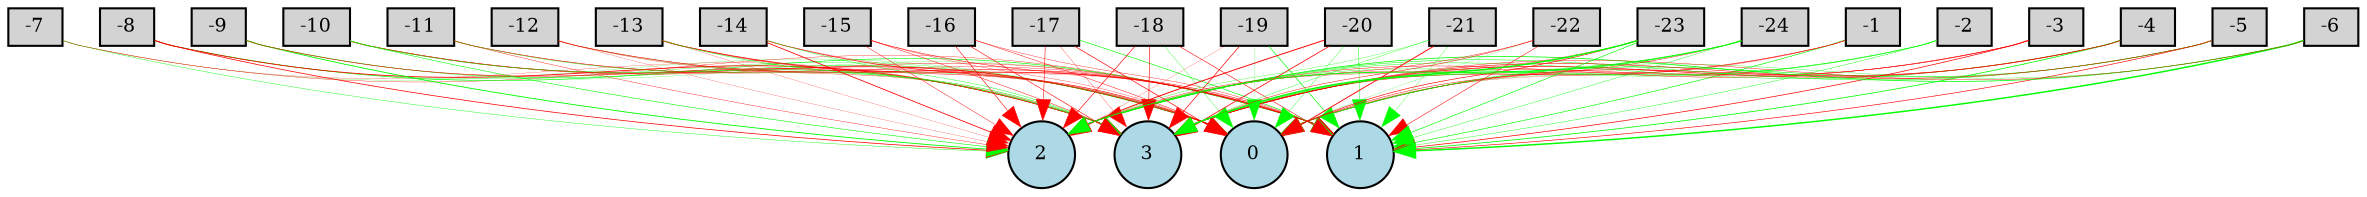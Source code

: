 digraph {
	node [fontsize=9 height=0.2 shape=circle width=0.2]
	-1 [fillcolor=lightgray shape=box style=filled]
	-2 [fillcolor=lightgray shape=box style=filled]
	-3 [fillcolor=lightgray shape=box style=filled]
	-4 [fillcolor=lightgray shape=box style=filled]
	-5 [fillcolor=lightgray shape=box style=filled]
	-6 [fillcolor=lightgray shape=box style=filled]
	-7 [fillcolor=lightgray shape=box style=filled]
	-8 [fillcolor=lightgray shape=box style=filled]
	-9 [fillcolor=lightgray shape=box style=filled]
	-10 [fillcolor=lightgray shape=box style=filled]
	-11 [fillcolor=lightgray shape=box style=filled]
	-12 [fillcolor=lightgray shape=box style=filled]
	-13 [fillcolor=lightgray shape=box style=filled]
	-14 [fillcolor=lightgray shape=box style=filled]
	-15 [fillcolor=lightgray shape=box style=filled]
	-16 [fillcolor=lightgray shape=box style=filled]
	-17 [fillcolor=lightgray shape=box style=filled]
	-18 [fillcolor=lightgray shape=box style=filled]
	-19 [fillcolor=lightgray shape=box style=filled]
	-20 [fillcolor=lightgray shape=box style=filled]
	-21 [fillcolor=lightgray shape=box style=filled]
	-22 [fillcolor=lightgray shape=box style=filled]
	-23 [fillcolor=lightgray shape=box style=filled]
	-24 [fillcolor=lightgray shape=box style=filled]
	0 [fillcolor=lightblue style=filled]
	1 [fillcolor=lightblue style=filled]
	2 [fillcolor=lightblue style=filled]
	3 [fillcolor=lightblue style=filled]
	-23 -> 0 [color=red penwidth=0.3083119445289393 style=solid]
	-1 -> 0 [color=red penwidth=0.1038581155443002 style=solid]
	-11 -> 1 [color=red penwidth=0.16394411077045834 style=solid]
	-16 -> 3 [color=red penwidth=0.2814171472949875 style=solid]
	-6 -> 3 [color=red penwidth=0.19151402435259718 style=solid]
	-9 -> 2 [color=green penwidth=0.4180937635131593 style=solid]
	-15 -> 2 [color=red penwidth=0.2100484179835405 style=solid]
	-4 -> 2 [color=green penwidth=0.2036180388515511 style=solid]
	-18 -> 1 [color=red penwidth=0.26878819217896255 style=solid]
	-13 -> 3 [color=green penwidth=0.22951548522481033 style=solid]
	-3 -> 3 [color=red penwidth=0.20228688801804787 style=solid]
	-8 -> 1 [color=green penwidth=0.300663122994448 style=solid]
	-22 -> 0 [color=green penwidth=0.10026960511343197 style=solid]
	-20 -> 3 [color=red penwidth=0.3710364736422985 style=solid]
	-2 -> 0 [color=green penwidth=0.1317762426530734 style=solid]
	-10 -> 3 [color=green penwidth=0.23929518855616227 style=solid]
	-5 -> 1 [color=red penwidth=0.3057481150712463 style=solid]
	-19 -> 2 [color=red penwidth=0.10036535826120746 style=solid]
	-24 -> 2 [color=green penwidth=0.42402592849879006 style=solid]
	-14 -> 2 [color=red penwidth=0.38822406147474564 style=solid]
	-17 -> 3 [color=red penwidth=0.13307975805326341 style=solid]
	-23 -> 3 [color=green penwidth=0.6606505261098988 style=solid]
	-12 -> 1 [color=red penwidth=0.28204979562080534 style=solid]
	-21 -> 0 [color=red penwidth=0.4377971194232666 style=solid]
	-16 -> 0 [color=red penwidth=0.21573219612853756 style=solid]
	-9 -> 1 [color=green penwidth=0.1071147841449562 style=solid]
	-18 -> 2 [color=red penwidth=0.30970501063988054 style=solid]
	-6 -> 1 [color=green penwidth=0.6964804057663865 style=solid]
	-20 -> 0 [color=green penwidth=0.16273733482019712 style=solid]
	-15 -> 0 [color=red penwidth=0.14335944997217315 style=solid]
	-3 -> 1 [color=red penwidth=0.34279463489735784 style=solid]
	-8 -> 3 [color=red penwidth=0.39454010525001193 style=solid]
	-7 -> 2 [color=green penwidth=0.19472176117575984 style=solid]
	-10 -> 1 [color=red penwidth=0.19843981497152707 style=solid]
	-5 -> 3 [color=red penwidth=0.27108442371495456 style=solid]
	-19 -> 0 [color=green penwidth=0.10300017299635034 style=solid]
	-14 -> 0 [color=red penwidth=0.3164939266666662 style=solid]
	-23 -> 1 [color=green penwidth=0.31195518726814997 style=solid]
	-12 -> 3 [color=red penwidth=0.15516042172001826 style=solid]
	-1 -> 3 [color=red penwidth=0.2565676873866468 style=solid]
	-21 -> 2 [color=green penwidth=0.1432804809138944 style=solid]
	-11 -> 2 [color=red penwidth=0.18348794221661374 style=solid]
	-16 -> 2 [color=red penwidth=0.2765832340911921 style=solid]
	-6 -> 2 [color=green penwidth=0.36286874388370416 style=solid]
	-9 -> 3 [color=red penwidth=0.27324008240988296 style=solid]
	-15 -> 3 [color=red penwidth=0.21417633422059135 style=solid]
	-4 -> 1 [color=green penwidth=0.37283231982308906 style=solid]
	-18 -> 0 [color=green penwidth=0.1547154655774753 style=solid]
	-13 -> 0 [color=red penwidth=0.23804436128081893 style=solid]
	-8 -> 0 [color=green penwidth=0.14752328737655007 style=solid]
	-22 -> 3 [color=red penwidth=0.21989115598251058 style=solid]
	-20 -> 2 [color=red penwidth=0.45987167360678927 style=solid]
	-10 -> 2 [color=green penwidth=0.2752833955280064 style=solid]
	-19 -> 3 [color=red penwidth=0.32895900565573855 style=solid]
	-24 -> 1 [color=green penwidth=0.1820594856451126 style=solid]
	-17 -> 0 [color=red penwidth=0.3246953482068698 style=solid]
	-12 -> 0 [color=green penwidth=0.16729014698668 style=solid]
	-7 -> 0 [color=green penwidth=0.10581008275170209 style=solid]
	-21 -> 1 [color=green penwidth=0.14285809428552562 style=solid]
	-2 -> 3 [color=green penwidth=0.2768936981654294 style=solid]
	-2 -> 1 [color=green penwidth=0.19695759311786376 style=solid]
	-11 -> 0 [color=red penwidth=0.23128140880656595 style=solid]
	-6 -> 0 [color=green penwidth=0.1495844479431185 style=solid]
	-15 -> 1 [color=red penwidth=0.24030329797178007 style=solid]
	-4 -> 3 [color=red penwidth=0.32345913165871254 style=solid]
	-13 -> 2 [color=red penwidth=0.10554108468694692 style=solid]
	-3 -> 2 [color=red penwidth=0.21293753527035597 style=solid]
	-8 -> 2 [color=red penwidth=0.3553565976226537 style=solid]
	-22 -> 1 [color=red penwidth=0.2524820544803542 style=solid]
	-7 -> 3 [color=red penwidth=0.11053364085961428 style=solid]
	-10 -> 0 [color=red penwidth=0.3725107817454377 style=solid]
	-5 -> 0 [color=green penwidth=0.28199170651604993 style=solid]
	-19 -> 1 [color=green penwidth=0.3162463376759076 style=solid]
	-24 -> 3 [color=green penwidth=0.32691106739310305 style=solid]
	-2 -> 2 [color=green penwidth=0.17134662860625782 style=solid]
	-14 -> 3 [color=green penwidth=0.19023259489972413 style=solid]
	-17 -> 2 [color=red penwidth=0.25732748877490497 style=solid]
	-23 -> 2 [color=red penwidth=0.1351727337521963 style=solid]
	-12 -> 2 [color=red penwidth=0.10599544041951753 style=solid]
	-1 -> 2 [color=red penwidth=0.15704943319269382 style=solid]
	-1 -> 1 [color=green penwidth=0.3090279936711017 style=solid]
	-11 -> 3 [color=green penwidth=0.17936191286488756 style=solid]
	-16 -> 1 [color=red penwidth=0.17329123414224698 style=solid]
	-9 -> 0 [color=green penwidth=0.2266677190286243 style=solid]
	-4 -> 0 [color=red penwidth=0.3119615957594778 style=solid]
	-18 -> 3 [color=red penwidth=0.2985169146270318 style=solid]
	-13 -> 1 [color=red penwidth=0.36891226596230087 style=solid]
	-22 -> 2 [color=red penwidth=0.19074288739048625 style=solid]
	-21 -> 3 [color=green penwidth=0.17027643521779334 style=solid]
	-20 -> 1 [color=green penwidth=0.20917150041618843 style=solid]
	-24 -> 0 [color=red penwidth=0.21422397966752188 style=solid]
	-3 -> 0 [color=red penwidth=0.17797312043656793 style=solid]
	-17 -> 1 [color=green penwidth=0.30615337997249703 style=solid]
	-7 -> 1 [color=red penwidth=0.16111224388549755 style=solid]
	-5 -> 2 [color=green penwidth=0.22527147669768313 style=solid]
	-14 -> 1 [color=red penwidth=0.10277177357794119 style=solid]
}
